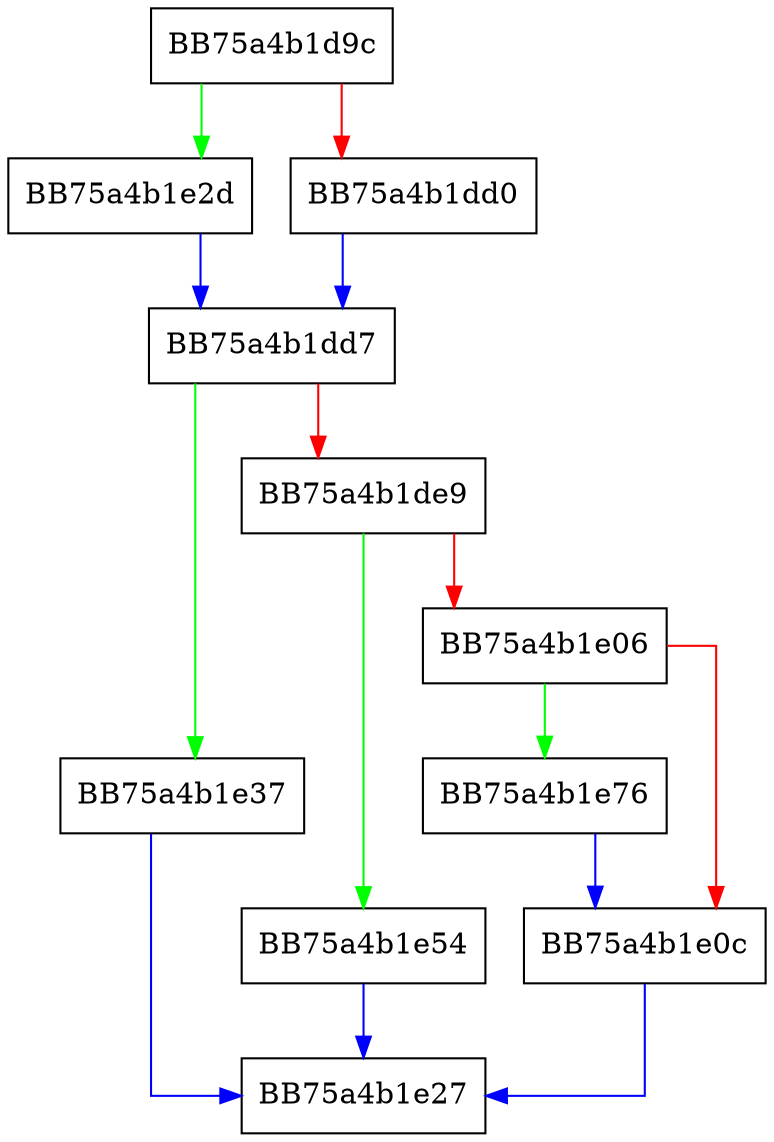 digraph setx {
  node [shape="box"];
  graph [splines=ortho];
  BB75a4b1d9c -> BB75a4b1e2d [color="green"];
  BB75a4b1d9c -> BB75a4b1dd0 [color="red"];
  BB75a4b1dd0 -> BB75a4b1dd7 [color="blue"];
  BB75a4b1dd7 -> BB75a4b1e37 [color="green"];
  BB75a4b1dd7 -> BB75a4b1de9 [color="red"];
  BB75a4b1de9 -> BB75a4b1e54 [color="green"];
  BB75a4b1de9 -> BB75a4b1e06 [color="red"];
  BB75a4b1e06 -> BB75a4b1e76 [color="green"];
  BB75a4b1e06 -> BB75a4b1e0c [color="red"];
  BB75a4b1e0c -> BB75a4b1e27 [color="blue"];
  BB75a4b1e2d -> BB75a4b1dd7 [color="blue"];
  BB75a4b1e37 -> BB75a4b1e27 [color="blue"];
  BB75a4b1e54 -> BB75a4b1e27 [color="blue"];
  BB75a4b1e76 -> BB75a4b1e0c [color="blue"];
}